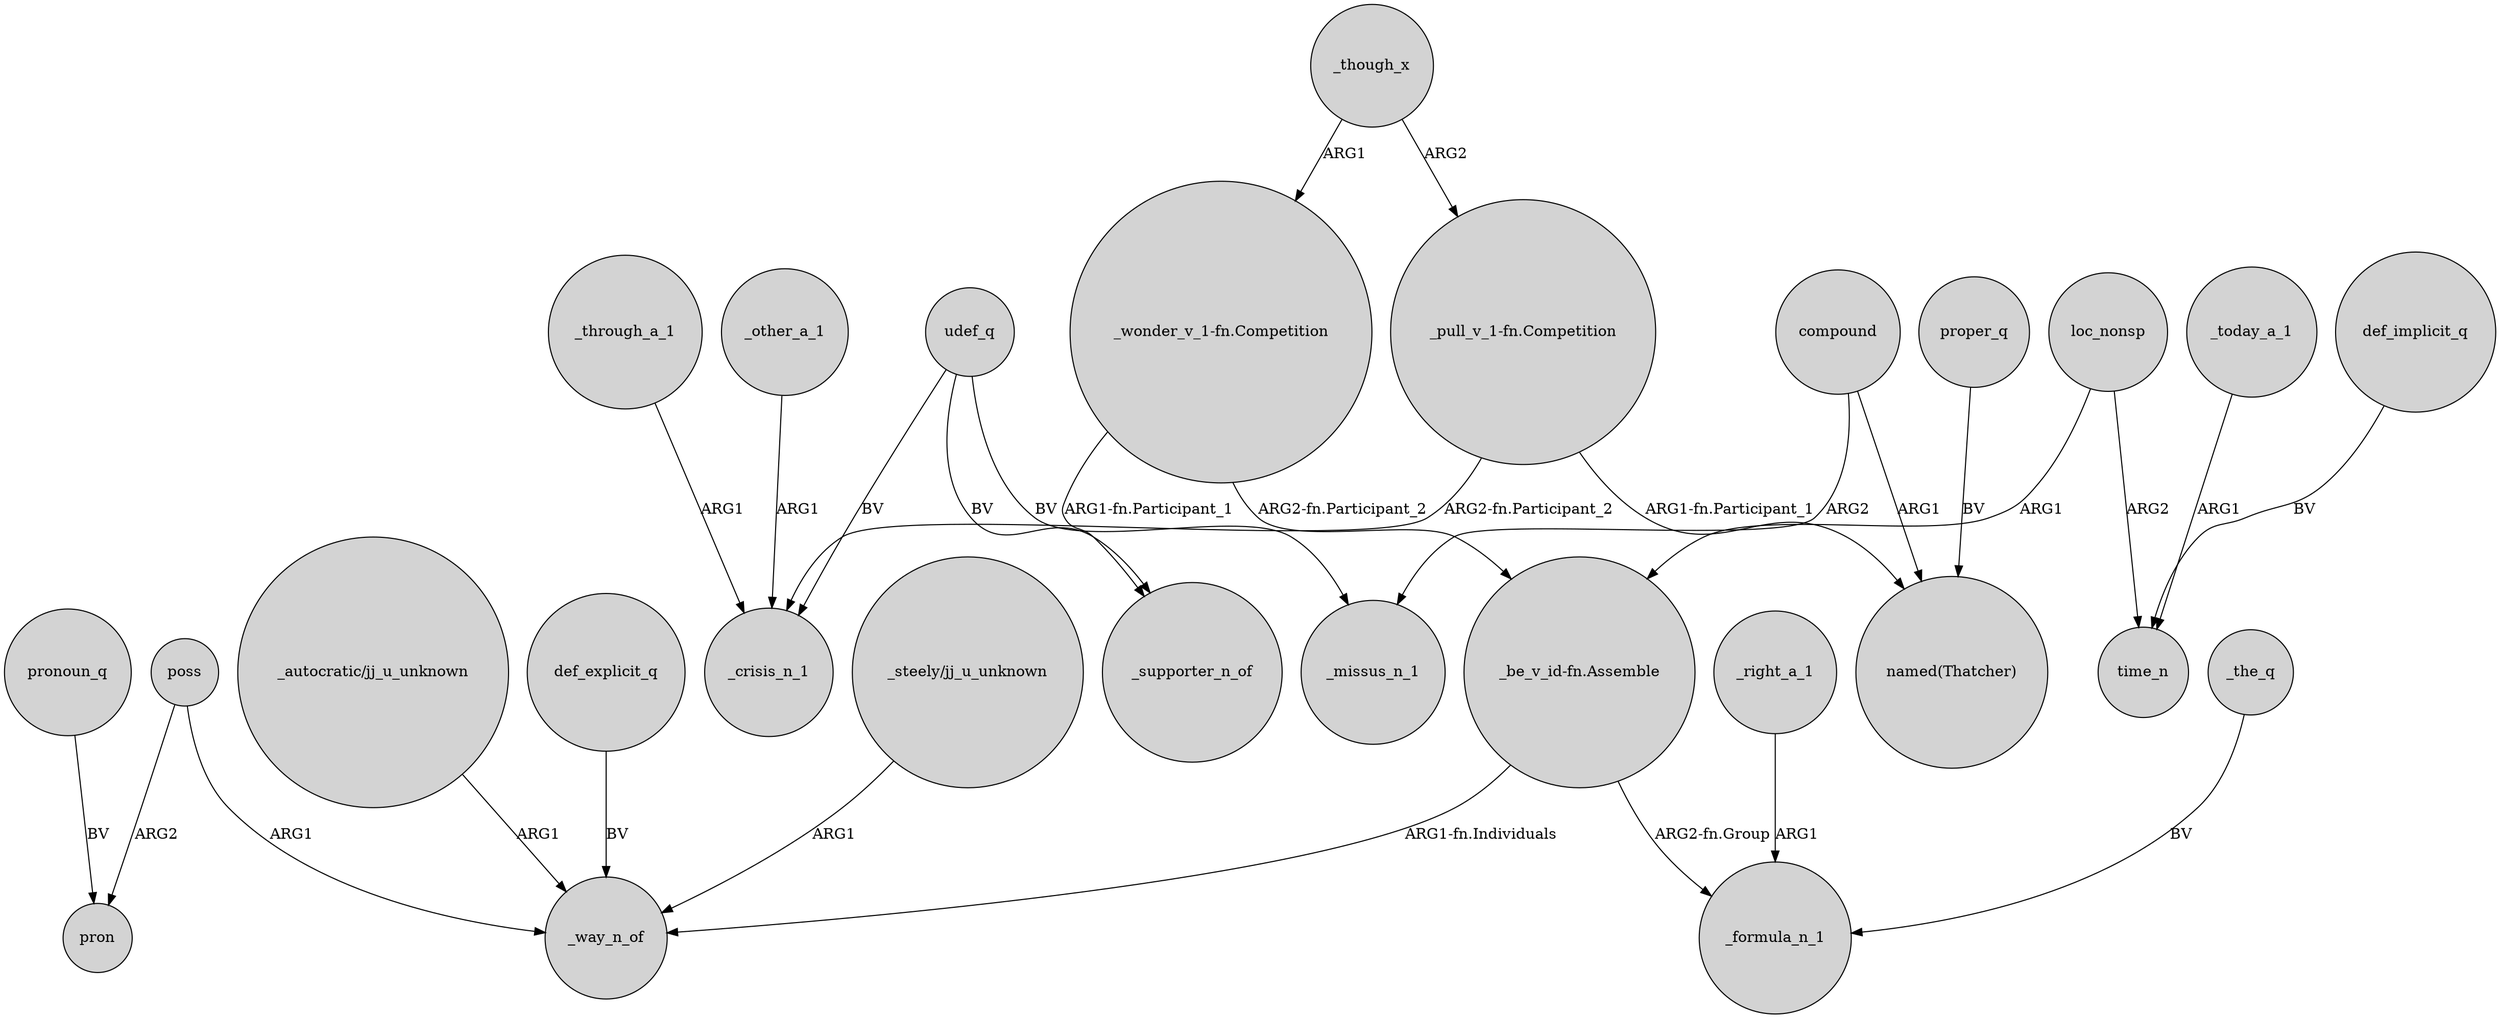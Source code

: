 digraph {
	node [shape=circle style=filled]
	"_steely/jj_u_unknown" -> _way_n_of [label=ARG1]
	compound -> "named(Thatcher)" [label=ARG1]
	poss -> _way_n_of [label=ARG1]
	"_autocratic/jj_u_unknown" -> _way_n_of [label=ARG1]
	"_be_v_id-fn.Assemble" -> _formula_n_1 [label="ARG2-fn.Group"]
	compound -> _missus_n_1 [label=ARG2]
	udef_q -> _supporter_n_of [label=BV]
	pronoun_q -> pron [label=BV]
	poss -> pron [label=ARG2]
	"_pull_v_1-fn.Competition" -> "named(Thatcher)" [label="ARG1-fn.Participant_1"]
	"_wonder_v_1-fn.Competition" -> "_be_v_id-fn.Assemble" [label="ARG2-fn.Participant_2"]
	udef_q -> _crisis_n_1 [label=BV]
	def_explicit_q -> _way_n_of [label=BV]
	_through_a_1 -> _crisis_n_1 [label=ARG1]
	"_pull_v_1-fn.Competition" -> _crisis_n_1 [label="ARG2-fn.Participant_2"]
	_the_q -> _formula_n_1 [label=BV]
	udef_q -> _missus_n_1 [label=BV]
	loc_nonsp -> "_be_v_id-fn.Assemble" [label=ARG1]
	_today_a_1 -> time_n [label=ARG1]
	"_wonder_v_1-fn.Competition" -> _supporter_n_of [label="ARG1-fn.Participant_1"]
	_though_x -> "_pull_v_1-fn.Competition" [label=ARG2]
	loc_nonsp -> time_n [label=ARG2]
	_right_a_1 -> _formula_n_1 [label=ARG1]
	"_be_v_id-fn.Assemble" -> _way_n_of [label="ARG1-fn.Individuals"]
	proper_q -> "named(Thatcher)" [label=BV]
	_though_x -> "_wonder_v_1-fn.Competition" [label=ARG1]
	_other_a_1 -> _crisis_n_1 [label=ARG1]
	def_implicit_q -> time_n [label=BV]
}
